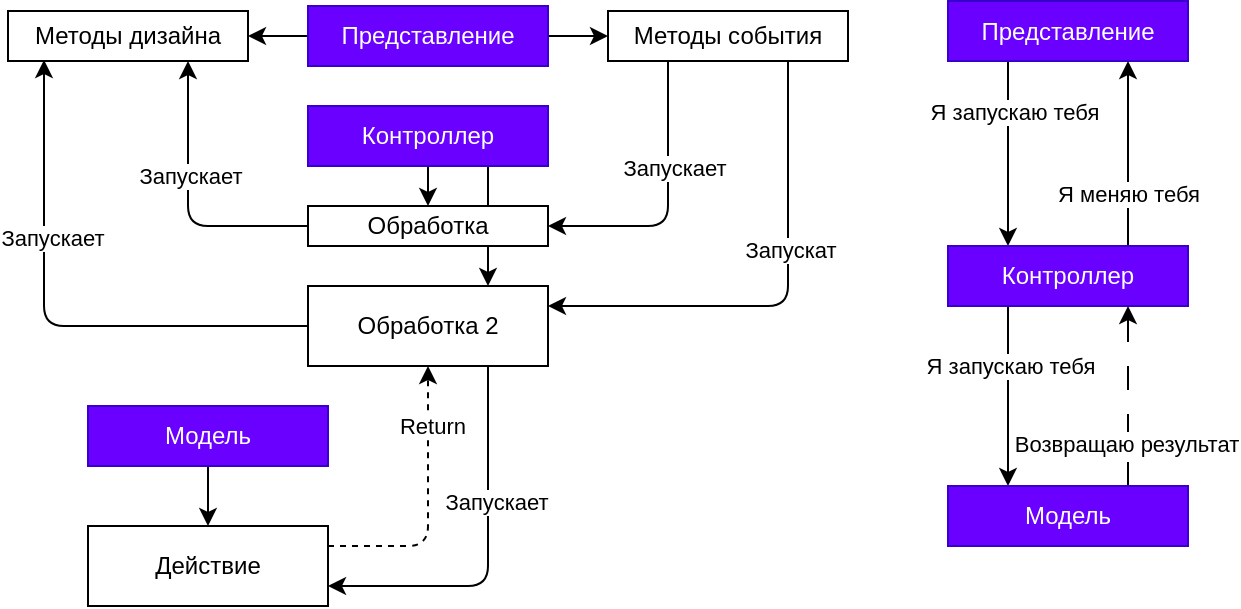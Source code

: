 <mxfile>
    <diagram id="75YUbXsL5mc2Jk2OIYCT" name="MVC">
        <mxGraphModel dx="1157" dy="452" grid="1" gridSize="10" guides="1" tooltips="1" connect="1" arrows="1" fold="1" page="1" pageScale="1" pageWidth="827" pageHeight="1169" math="0" shadow="0">
            <root>
                <mxCell id="0"/>
                <mxCell id="1" parent="0"/>
                <mxCell id="IZWtzUkNPQgP1lSOHkwz-3" value="" style="edgeStyle=none;html=1;" parent="1" source="IZWtzUkNPQgP1lSOHkwz-1" target="IZWtzUkNPQgP1lSOHkwz-2" edge="1">
                    <mxGeometry relative="1" as="geometry"/>
                </mxCell>
                <mxCell id="IZWtzUkNPQgP1lSOHkwz-5" value="" style="edgeStyle=none;html=1;" parent="1" source="IZWtzUkNPQgP1lSOHkwz-1" target="IZWtzUkNPQgP1lSOHkwz-4" edge="1">
                    <mxGeometry relative="1" as="geometry"/>
                </mxCell>
                <mxCell id="IZWtzUkNPQgP1lSOHkwz-1" value="Представление" style="whiteSpace=wrap;html=1;fillColor=#6a00ff;fontColor=#ffffff;strokeColor=#3700CC;" parent="1" vertex="1">
                    <mxGeometry x="270" y="110" width="120" height="30" as="geometry"/>
                </mxCell>
                <mxCell id="IZWtzUkNPQgP1lSOHkwz-10" style="edgeStyle=orthogonalEdgeStyle;html=1;exitX=0.25;exitY=1;exitDx=0;exitDy=0;entryX=1;entryY=0.5;entryDx=0;entryDy=0;" parent="1" source="IZWtzUkNPQgP1lSOHkwz-2" target="IZWtzUkNPQgP1lSOHkwz-8" edge="1">
                    <mxGeometry relative="1" as="geometry"/>
                </mxCell>
                <mxCell id="IZWtzUkNPQgP1lSOHkwz-11" value="Запускает" style="edgeLabel;html=1;align=center;verticalAlign=middle;resizable=0;points=[];" parent="IZWtzUkNPQgP1lSOHkwz-10" vertex="1" connectable="0">
                    <mxGeometry x="-0.261" y="3" relative="1" as="geometry">
                        <mxPoint y="1" as="offset"/>
                    </mxGeometry>
                </mxCell>
                <mxCell id="IZWtzUkNPQgP1lSOHkwz-15" style="edgeStyle=orthogonalEdgeStyle;html=1;exitX=0.75;exitY=1;exitDx=0;exitDy=0;entryX=1;entryY=0.25;entryDx=0;entryDy=0;" parent="1" source="IZWtzUkNPQgP1lSOHkwz-2" target="IZWtzUkNPQgP1lSOHkwz-14" edge="1">
                    <mxGeometry relative="1" as="geometry"/>
                </mxCell>
                <mxCell id="IZWtzUkNPQgP1lSOHkwz-16" value="Запускат" style="edgeLabel;html=1;align=center;verticalAlign=middle;resizable=0;points=[];" parent="IZWtzUkNPQgP1lSOHkwz-15" vertex="1" connectable="0">
                    <mxGeometry x="-0.221" y="1" relative="1" as="geometry">
                        <mxPoint as="offset"/>
                    </mxGeometry>
                </mxCell>
                <mxCell id="IZWtzUkNPQgP1lSOHkwz-2" value="Методы события" style="whiteSpace=wrap;html=1;" parent="1" vertex="1">
                    <mxGeometry x="420" y="112.5" width="120" height="25" as="geometry"/>
                </mxCell>
                <mxCell id="IZWtzUkNPQgP1lSOHkwz-4" value="Методы дизайна" style="whiteSpace=wrap;html=1;" parent="1" vertex="1">
                    <mxGeometry x="120" y="112.5" width="120" height="25" as="geometry"/>
                </mxCell>
                <mxCell id="IZWtzUkNPQgP1lSOHkwz-9" value="" style="edgeStyle=none;html=1;" parent="1" source="IZWtzUkNPQgP1lSOHkwz-7" target="IZWtzUkNPQgP1lSOHkwz-8" edge="1">
                    <mxGeometry relative="1" as="geometry"/>
                </mxCell>
                <mxCell id="IZWtzUkNPQgP1lSOHkwz-26" style="edgeStyle=orthogonalEdgeStyle;html=1;exitX=0.75;exitY=1;exitDx=0;exitDy=0;entryX=0.75;entryY=0;entryDx=0;entryDy=0;" parent="1" source="IZWtzUkNPQgP1lSOHkwz-7" target="IZWtzUkNPQgP1lSOHkwz-14" edge="1">
                    <mxGeometry relative="1" as="geometry"/>
                </mxCell>
                <mxCell id="IZWtzUkNPQgP1lSOHkwz-7" value="Контроллер" style="whiteSpace=wrap;html=1;fillColor=#6a00ff;fontColor=#ffffff;strokeColor=#3700CC;" parent="1" vertex="1">
                    <mxGeometry x="270" y="160" width="120" height="30" as="geometry"/>
                </mxCell>
                <mxCell id="IZWtzUkNPQgP1lSOHkwz-12" style="edgeStyle=orthogonalEdgeStyle;html=1;exitX=0;exitY=0.5;exitDx=0;exitDy=0;entryX=0.75;entryY=1;entryDx=0;entryDy=0;" parent="1" source="IZWtzUkNPQgP1lSOHkwz-8" target="IZWtzUkNPQgP1lSOHkwz-4" edge="1">
                    <mxGeometry relative="1" as="geometry"/>
                </mxCell>
                <mxCell id="IZWtzUkNPQgP1lSOHkwz-13" value="Запускает" style="edgeLabel;html=1;align=center;verticalAlign=middle;resizable=0;points=[];" parent="IZWtzUkNPQgP1lSOHkwz-12" vertex="1" connectable="0">
                    <mxGeometry x="0.195" y="-1" relative="1" as="geometry">
                        <mxPoint as="offset"/>
                    </mxGeometry>
                </mxCell>
                <mxCell id="IZWtzUkNPQgP1lSOHkwz-8" value="Обработка" style="whiteSpace=wrap;html=1;" parent="1" vertex="1">
                    <mxGeometry x="270" y="210" width="120" height="20" as="geometry"/>
                </mxCell>
                <mxCell id="IZWtzUkNPQgP1lSOHkwz-20" style="edgeStyle=orthogonalEdgeStyle;html=1;exitX=0.75;exitY=1;exitDx=0;exitDy=0;entryX=1;entryY=0.75;entryDx=0;entryDy=0;" parent="1" source="IZWtzUkNPQgP1lSOHkwz-14" target="IZWtzUkNPQgP1lSOHkwz-18" edge="1">
                    <mxGeometry relative="1" as="geometry">
                        <Array as="points">
                            <mxPoint x="360" y="400"/>
                        </Array>
                    </mxGeometry>
                </mxCell>
                <mxCell id="IZWtzUkNPQgP1lSOHkwz-21" value="Запускает" style="edgeLabel;html=1;align=center;verticalAlign=middle;resizable=0;points=[];" parent="IZWtzUkNPQgP1lSOHkwz-20" vertex="1" connectable="0">
                    <mxGeometry x="-0.282" y="4" relative="1" as="geometry">
                        <mxPoint as="offset"/>
                    </mxGeometry>
                </mxCell>
                <mxCell id="IZWtzUkNPQgP1lSOHkwz-24" style="edgeStyle=orthogonalEdgeStyle;html=1;exitX=0;exitY=0.5;exitDx=0;exitDy=0;entryX=0.15;entryY=0.98;entryDx=0;entryDy=0;entryPerimeter=0;" parent="1" source="IZWtzUkNPQgP1lSOHkwz-14" target="IZWtzUkNPQgP1lSOHkwz-4" edge="1">
                    <mxGeometry relative="1" as="geometry"/>
                </mxCell>
                <mxCell id="IZWtzUkNPQgP1lSOHkwz-25" value="Запускает" style="edgeLabel;html=1;align=center;verticalAlign=middle;resizable=0;points=[];" parent="IZWtzUkNPQgP1lSOHkwz-24" vertex="1" connectable="0">
                    <mxGeometry x="0.328" y="-4" relative="1" as="geometry">
                        <mxPoint as="offset"/>
                    </mxGeometry>
                </mxCell>
                <mxCell id="IZWtzUkNPQgP1lSOHkwz-14" value="Обработка 2" style="whiteSpace=wrap;html=1;" parent="1" vertex="1">
                    <mxGeometry x="270" y="250" width="120" height="40" as="geometry"/>
                </mxCell>
                <mxCell id="IZWtzUkNPQgP1lSOHkwz-19" style="edgeStyle=orthogonalEdgeStyle;html=1;exitX=0.5;exitY=1;exitDx=0;exitDy=0;entryX=0.5;entryY=0;entryDx=0;entryDy=0;" parent="1" source="IZWtzUkNPQgP1lSOHkwz-17" target="IZWtzUkNPQgP1lSOHkwz-18" edge="1">
                    <mxGeometry relative="1" as="geometry"/>
                </mxCell>
                <mxCell id="IZWtzUkNPQgP1lSOHkwz-17" value="Модель" style="whiteSpace=wrap;html=1;fillColor=#6a00ff;fontColor=#ffffff;strokeColor=#3700CC;" parent="1" vertex="1">
                    <mxGeometry x="160" y="310" width="120" height="30" as="geometry"/>
                </mxCell>
                <mxCell id="IZWtzUkNPQgP1lSOHkwz-22" style="edgeStyle=orthogonalEdgeStyle;html=1;exitX=1;exitY=0.25;exitDx=0;exitDy=0;entryX=0.5;entryY=1;entryDx=0;entryDy=0;dashed=1;" parent="1" source="IZWtzUkNPQgP1lSOHkwz-18" target="IZWtzUkNPQgP1lSOHkwz-14" edge="1">
                    <mxGeometry relative="1" as="geometry"/>
                </mxCell>
                <mxCell id="IZWtzUkNPQgP1lSOHkwz-23" value="Return" style="edgeLabel;html=1;align=center;verticalAlign=middle;resizable=0;points=[];" parent="IZWtzUkNPQgP1lSOHkwz-22" vertex="1" connectable="0">
                    <mxGeometry x="0.575" y="-2" relative="1" as="geometry">
                        <mxPoint as="offset"/>
                    </mxGeometry>
                </mxCell>
                <mxCell id="IZWtzUkNPQgP1lSOHkwz-18" value="Действие" style="whiteSpace=wrap;html=1;" parent="1" vertex="1">
                    <mxGeometry x="160" y="370" width="120" height="40" as="geometry"/>
                </mxCell>
                <mxCell id="5" style="edgeStyle=none;html=1;exitX=0.25;exitY=1;exitDx=0;exitDy=0;entryX=0.25;entryY=0;entryDx=0;entryDy=0;" parent="1" source="3" target="4" edge="1">
                    <mxGeometry relative="1" as="geometry"/>
                </mxCell>
                <mxCell id="6" value="Я запускаю тебя" style="edgeLabel;html=1;align=center;verticalAlign=middle;resizable=0;points=[];" parent="5" vertex="1" connectable="0">
                    <mxGeometry x="-0.449" y="3" relative="1" as="geometry">
                        <mxPoint as="offset"/>
                    </mxGeometry>
                </mxCell>
                <mxCell id="3" value="Представление" style="whiteSpace=wrap;html=1;fillColor=#6a00ff;fontColor=#ffffff;strokeColor=#3700CC;" parent="1" vertex="1">
                    <mxGeometry x="590" y="107.5" width="120" height="30" as="geometry"/>
                </mxCell>
                <mxCell id="8" style="edgeStyle=none;html=1;exitX=0.25;exitY=1;exitDx=0;exitDy=0;entryX=0.25;entryY=0;entryDx=0;entryDy=0;" parent="1" source="4" target="7" edge="1">
                    <mxGeometry relative="1" as="geometry"/>
                </mxCell>
                <mxCell id="9" value="Я запускаю тебя" style="edgeLabel;html=1;align=center;verticalAlign=middle;resizable=0;points=[];" parent="8" vertex="1" connectable="0">
                    <mxGeometry x="-0.333" y="1" relative="1" as="geometry">
                        <mxPoint as="offset"/>
                    </mxGeometry>
                </mxCell>
                <mxCell id="12" style="edgeStyle=none;html=1;exitX=0.75;exitY=0;exitDx=0;exitDy=0;entryX=0.75;entryY=1;entryDx=0;entryDy=0;" parent="1" source="4" target="3" edge="1">
                    <mxGeometry relative="1" as="geometry"/>
                </mxCell>
                <mxCell id="13" value="Я меняю тебя" style="edgeLabel;html=1;align=center;verticalAlign=middle;resizable=0;points=[];" parent="12" vertex="1" connectable="0">
                    <mxGeometry x="-0.438" relative="1" as="geometry">
                        <mxPoint as="offset"/>
                    </mxGeometry>
                </mxCell>
                <mxCell id="4" value="Контроллер" style="whiteSpace=wrap;html=1;fillColor=#6a00ff;fontColor=#ffffff;strokeColor=#3700CC;" parent="1" vertex="1">
                    <mxGeometry x="590" y="230" width="120" height="30" as="geometry"/>
                </mxCell>
                <mxCell id="10" style="edgeStyle=none;html=1;exitX=0.75;exitY=0;exitDx=0;exitDy=0;entryX=0.75;entryY=1;entryDx=0;entryDy=0;dashed=1;dashPattern=12 12;" parent="1" source="7" target="4" edge="1">
                    <mxGeometry relative="1" as="geometry"/>
                </mxCell>
                <mxCell id="11" value="Возвращаю результат" style="edgeLabel;html=1;align=center;verticalAlign=middle;resizable=0;points=[];" parent="10" vertex="1" connectable="0">
                    <mxGeometry x="-0.533" y="1" relative="1" as="geometry">
                        <mxPoint as="offset"/>
                    </mxGeometry>
                </mxCell>
                <mxCell id="7" value="Модель" style="whiteSpace=wrap;html=1;fillColor=#6a00ff;fontColor=#ffffff;strokeColor=#3700CC;" parent="1" vertex="1">
                    <mxGeometry x="590" y="350" width="120" height="30" as="geometry"/>
                </mxCell>
            </root>
        </mxGraphModel>
    </diagram>
    <diagram id="ZUhBts7_vZXj8eTFJBCz" name="FMP">
        <mxGraphModel dx="1157" dy="452" grid="1" gridSize="10" guides="1" tooltips="1" connect="1" arrows="1" fold="1" page="1" pageScale="1" pageWidth="827" pageHeight="1169" math="0" shadow="0">
            <root>
                <mxCell id="0"/>
                <mxCell id="1" parent="0"/>
                <mxCell id="JEkAPFWfzYeBYm_YM5cR-1" value="&lt;h1 style=&quot;margin: 0px; padding: 0px; border: 0px; background: rgb(15, 15, 15); word-break: break-word; font-family: Roboto, Arial, sans-serif; font-size: 2rem; line-height: 2.8rem; overflow: hidden; max-height: 5.6rem; -webkit-line-clamp: 2; display: -webkit-box; -webkit-box-orient: vertical; text-overflow: ellipsis; color: rgb(241, 241, 241); text-align: start;&quot; class=&quot;style-scope ytd-watch-metadata&quot;&gt;Factory Method Pattern&lt;/h1&gt;" style="text;html=1;align=center;verticalAlign=middle;resizable=0;points=[];autosize=1;strokeColor=none;fillColor=none;" parent="1" vertex="1">
                    <mxGeometry x="34" y="10" width="380" height="60" as="geometry"/>
                </mxCell>
                <mxCell id="JEkAPFWfzYeBYm_YM5cR-2" value="Interface_Let&lt;br&gt;Препятствие&amp;nbsp;" style="swimlane;fontStyle=0;childLayout=stackLayout;horizontal=1;startSize=40;horizontalStack=0;resizeParent=1;resizeParentMax=0;resizeLast=0;collapsible=1;marginBottom=0;whiteSpace=wrap;html=1;fillColor=#0050ef;fontColor=#ffffff;strokeColor=#001DBC;" parent="1" vertex="1">
                    <mxGeometry x="50" y="80" width="170" height="70" as="geometry">
                        <mxRectangle x="120" y="100" width="120" height="40" as="alternateBounds"/>
                    </mxGeometry>
                </mxCell>
                <mxCell id="JEkAPFWfzYeBYm_YM5cR-3" value="update_position" style="text;strokeColor=none;fillColor=none;align=left;verticalAlign=middle;spacingLeft=4;spacingRight=4;overflow=hidden;points=[[0,0.5],[1,0.5]];portConstraint=eastwest;rotatable=0;whiteSpace=wrap;html=1;" parent="JEkAPFWfzYeBYm_YM5cR-2" vertex="1">
                    <mxGeometry y="40" width="170" height="30" as="geometry"/>
                </mxCell>
                <mxCell id="JEkAPFWfzYeBYm_YM5cR-12" value="Метеорит(Interface_Let)" style="swimlane;fontStyle=0;childLayout=stackLayout;horizontal=1;startSize=30;horizontalStack=0;resizeParent=1;resizeParentMax=0;resizeLast=0;collapsible=1;marginBottom=0;whiteSpace=wrap;html=1;fillColor=#008a00;fontColor=#ffffff;strokeColor=#005700;" parent="1" vertex="1">
                    <mxGeometry x="50" y="260" width="170" height="60" as="geometry"/>
                </mxCell>
                <mxCell id="JEkAPFWfzYeBYm_YM5cR-13" value="update_position" style="text;strokeColor=none;fillColor=none;align=left;verticalAlign=middle;spacingLeft=4;spacingRight=4;overflow=hidden;points=[[0,0.5],[1,0.5]];portConstraint=eastwest;rotatable=0;whiteSpace=wrap;html=1;" parent="JEkAPFWfzYeBYm_YM5cR-12" vertex="1">
                    <mxGeometry y="30" width="170" height="30" as="geometry"/>
                </mxCell>
                <mxCell id="JEkAPFWfzYeBYm_YM5cR-6" value="Комета(Interface_Let)" style="swimlane;fontStyle=0;childLayout=stackLayout;horizontal=1;startSize=30;horizontalStack=0;resizeParent=1;resizeParentMax=0;resizeLast=0;collapsible=1;marginBottom=0;whiteSpace=wrap;html=1;fillColor=#008a00;fontColor=#ffffff;strokeColor=#005700;" parent="1" vertex="1">
                    <mxGeometry x="50" y="180" width="170" height="60" as="geometry"/>
                </mxCell>
                <mxCell id="JEkAPFWfzYeBYm_YM5cR-7" value="update_position" style="text;strokeColor=none;fillColor=none;align=left;verticalAlign=middle;spacingLeft=4;spacingRight=4;overflow=hidden;points=[[0,0.5],[1,0.5]];portConstraint=eastwest;rotatable=0;whiteSpace=wrap;html=1;" parent="JEkAPFWfzYeBYm_YM5cR-6" vertex="1">
                    <mxGeometry y="30" width="170" height="30" as="geometry"/>
                </mxCell>
                <mxCell id="JEkAPFWfzYeBYm_YM5cR-16" value="Interface_factory&lt;br&gt;Создание препятствий&amp;nbsp;" style="swimlane;fontStyle=0;childLayout=stackLayout;horizontal=1;startSize=40;horizontalStack=0;resizeParent=1;resizeParentMax=0;resizeLast=0;collapsible=1;marginBottom=0;whiteSpace=wrap;html=1;fillColor=#0050ef;fontColor=#ffffff;strokeColor=#001DBC;" parent="1" vertex="1">
                    <mxGeometry x="240" y="80" width="210" height="70" as="geometry">
                        <mxRectangle x="120" y="100" width="120" height="40" as="alternateBounds"/>
                    </mxGeometry>
                </mxCell>
                <mxCell id="JEkAPFWfzYeBYm_YM5cR-17" value="get_let()" style="text;strokeColor=none;fillColor=none;align=left;verticalAlign=middle;spacingLeft=4;spacingRight=4;overflow=hidden;points=[[0,0.5],[1,0.5]];portConstraint=eastwest;rotatable=0;whiteSpace=wrap;html=1;" parent="JEkAPFWfzYeBYm_YM5cR-16" vertex="1">
                    <mxGeometry y="40" width="210" height="30" as="geometry"/>
                </mxCell>
                <mxCell id="JEkAPFWfzYeBYm_YM5cR-18" value="Комета (Interface_factory)" style="swimlane;fontStyle=0;childLayout=stackLayout;horizontal=1;startSize=30;horizontalStack=0;resizeParent=1;resizeParentMax=0;resizeLast=0;collapsible=1;marginBottom=0;whiteSpace=wrap;html=1;fillColor=#008a00;fontColor=#ffffff;strokeColor=#005700;" parent="1" vertex="1">
                    <mxGeometry x="240" y="170" width="210" height="60" as="geometry"/>
                </mxCell>
                <mxCell id="JEkAPFWfzYeBYm_YM5cR-19" value="get_let() -&amp;gt;&amp;nbsp;&lt;span style=&quot;color: rgb(255, 255, 255); text-align: center;&quot;&gt;Interface_Let&lt;/span&gt;" style="text;strokeColor=none;fillColor=none;align=left;verticalAlign=middle;spacingLeft=4;spacingRight=4;overflow=hidden;points=[[0,0.5],[1,0.5]];portConstraint=eastwest;rotatable=0;whiteSpace=wrap;html=1;" parent="JEkAPFWfzYeBYm_YM5cR-18" vertex="1">
                    <mxGeometry y="30" width="210" height="30" as="geometry"/>
                </mxCell>
                <mxCell id="JEkAPFWfzYeBYm_YM5cR-20" value="Метеорит (Interface_factory)" style="swimlane;fontStyle=0;childLayout=stackLayout;horizontal=1;startSize=30;horizontalStack=0;resizeParent=1;resizeParentMax=0;resizeLast=0;collapsible=1;marginBottom=0;whiteSpace=wrap;html=1;fillColor=#008a00;fontColor=#ffffff;strokeColor=#005700;" parent="1" vertex="1">
                    <mxGeometry x="240" y="250" width="210" height="60" as="geometry"/>
                </mxCell>
                <mxCell id="JEkAPFWfzYeBYm_YM5cR-21" value="get_let()&amp;nbsp;-&amp;gt;&amp;nbsp;&lt;span style=&quot;color: rgb(255, 255, 255); text-align: center;&quot;&gt;Interface_Let&lt;/span&gt;" style="text;strokeColor=none;fillColor=none;align=left;verticalAlign=middle;spacingLeft=4;spacingRight=4;overflow=hidden;points=[[0,0.5],[1,0.5]];portConstraint=eastwest;rotatable=0;whiteSpace=wrap;html=1;" parent="JEkAPFWfzYeBYm_YM5cR-20" vertex="1">
                    <mxGeometry y="30" width="210" height="30" as="geometry"/>
                </mxCell>
                <mxCell id="JEkAPFWfzYeBYm_YM5cR-22" value="Группа (Interface_factory)" style="swimlane;fontStyle=0;childLayout=stackLayout;horizontal=1;startSize=30;horizontalStack=0;resizeParent=1;resizeParentMax=0;resizeLast=0;collapsible=1;marginBottom=0;whiteSpace=wrap;html=1;fillColor=#008a00;fontColor=#ffffff;strokeColor=#005700;" parent="1" vertex="1">
                    <mxGeometry x="240" y="330" width="210" height="60" as="geometry">
                        <mxRectangle x="270" y="340" width="180" height="30" as="alternateBounds"/>
                    </mxGeometry>
                </mxCell>
                <mxCell id="JEkAPFWfzYeBYm_YM5cR-23" value="get_let()&amp;nbsp;&amp;nbsp;-&amp;gt;&amp;nbsp;&lt;span style=&quot;color: rgb(255, 255, 255); text-align: center;&quot;&gt;Interface_Let&lt;/span&gt;" style="text;strokeColor=none;fillColor=none;align=left;verticalAlign=middle;spacingLeft=4;spacingRight=4;overflow=hidden;points=[[0,0.5],[1,0.5]];portConstraint=eastwest;rotatable=0;whiteSpace=wrap;html=1;" parent="JEkAPFWfzYeBYm_YM5cR-22" vertex="1">
                    <mxGeometry y="30" width="210" height="30" as="geometry"/>
                </mxCell>
                <mxCell id="JEkAPFWfzYeBYm_YM5cR-26" value="Игра" style="swimlane;fontStyle=0;childLayout=stackLayout;horizontal=1;startSize=30;horizontalStack=0;resizeParent=1;resizeParentMax=0;resizeLast=0;collapsible=1;marginBottom=0;whiteSpace=wrap;html=1;fillColor=#a20025;fontColor=#ffffff;strokeColor=#6F0000;" parent="1" vertex="1">
                    <mxGeometry x="40" y="420" width="496" height="120" as="geometry"/>
                </mxCell>
                <mxCell id="JEkAPFWfzYeBYm_YM5cR-27" value="Ситуация 1: Используй&amp;nbsp;&lt;span style=&quot;color: rgb(255, 255, 255); text-align: center;&quot;&gt;Комета (Interface_factory) + передай параметры если нужно&lt;/span&gt;" style="text;strokeColor=none;fillColor=none;align=left;verticalAlign=middle;spacingLeft=4;spacingRight=4;overflow=hidden;points=[[0,0.5],[1,0.5]];portConstraint=eastwest;rotatable=0;whiteSpace=wrap;html=1;" parent="JEkAPFWfzYeBYm_YM5cR-26" vertex="1">
                    <mxGeometry y="30" width="496" height="30" as="geometry"/>
                </mxCell>
                <mxCell id="JEkAPFWfzYeBYm_YM5cR-28" value="Ситуация 2: Используй&amp;nbsp;&lt;span style=&quot;color: rgb(255, 255, 255); text-align: center;&quot;&gt;Метеорит (Interface_factory)&amp;nbsp;&lt;/span&gt;&lt;span style=&quot;color: rgb(255, 255, 255); text-align: center;&quot;&gt;&amp;nbsp;+ передай параметры если нужно&lt;/span&gt;" style="text;strokeColor=none;fillColor=none;align=left;verticalAlign=middle;spacingLeft=4;spacingRight=4;overflow=hidden;points=[[0,0.5],[1,0.5]];portConstraint=eastwest;rotatable=0;whiteSpace=wrap;html=1;" parent="JEkAPFWfzYeBYm_YM5cR-26" vertex="1">
                    <mxGeometry y="60" width="496" height="30" as="geometry"/>
                </mxCell>
                <mxCell id="JEkAPFWfzYeBYm_YM5cR-29" value="Ситуация 3: Используй&amp;nbsp;&lt;span style=&quot;color: rgb(255, 255, 255); text-align: center;&quot;&gt;Группа (Interface_factory)&amp;nbsp;&lt;/span&gt;&lt;span style=&quot;color: rgb(255, 255, 255); text-align: center;&quot;&gt;&amp;nbsp;+ передай параметры если нужно&lt;/span&gt;" style="text;strokeColor=none;fillColor=none;align=left;verticalAlign=middle;spacingLeft=4;spacingRight=4;overflow=hidden;points=[[0,0.5],[1,0.5]];portConstraint=eastwest;rotatable=0;whiteSpace=wrap;html=1;" parent="JEkAPFWfzYeBYm_YM5cR-26" vertex="1">
                    <mxGeometry y="90" width="496" height="30" as="geometry"/>
                </mxCell>
            </root>
        </mxGraphModel>
    </diagram>
    <diagram id="Ck6wgZ8sa3TUJLN0HCru" name="AF">
        <mxGraphModel dx="1157" dy="452" grid="1" gridSize="10" guides="1" tooltips="1" connect="1" arrows="1" fold="1" page="1" pageScale="1" pageWidth="827" pageHeight="1169" math="0" shadow="0">
            <root>
                <mxCell id="0"/>
                <mxCell id="1" parent="0"/>
                <mxCell id="Ok3KLWYn0wW_cghnasx7-6" value="" style="edgeStyle=none;html=1;exitX=0.25;exitY=1;exitDx=0;exitDy=0;entryX=0.25;entryY=0;entryDx=0;entryDy=0;" parent="1" source="Ok3KLWYn0wW_cghnasx7-1" target="Ok3KLWYn0wW_cghnasx7-5" edge="1">
                    <mxGeometry relative="1" as="geometry"/>
                </mxCell>
                <mxCell id="Ok3KLWYn0wW_cghnasx7-9" style="edgeStyle=none;html=1;exitX=0.5;exitY=1;exitDx=0;exitDy=0;" parent="1" source="Ok3KLWYn0wW_cghnasx7-1" target="Ok3KLWYn0wW_cghnasx7-7" edge="1">
                    <mxGeometry relative="1" as="geometry"/>
                </mxCell>
                <mxCell id="Ok3KLWYn0wW_cghnasx7-10" style="edgeStyle=none;html=1;exitX=0.75;exitY=1;exitDx=0;exitDy=0;entryX=0.75;entryY=0;entryDx=0;entryDy=0;" parent="1" source="Ok3KLWYn0wW_cghnasx7-1" target="Ok3KLWYn0wW_cghnasx7-8" edge="1">
                    <mxGeometry relative="1" as="geometry"/>
                </mxCell>
                <mxCell id="Ok3KLWYn0wW_cghnasx7-1" value="Интерфейс&amp;nbsp;&lt;br&gt;Шапка" style="whiteSpace=wrap;html=1;fillColor=#0050ef;fontColor=#ffffff;strokeColor=#001DBC;" parent="1" vertex="1">
                    <mxGeometry x="50" y="60" width="120" height="40" as="geometry"/>
                </mxCell>
                <mxCell id="Ok3KLWYn0wW_cghnasx7-17" style="edgeStyle=none;html=1;exitX=0.25;exitY=1;exitDx=0;exitDy=0;entryX=0.25;entryY=0;entryDx=0;entryDy=0;" parent="1" source="Ok3KLWYn0wW_cghnasx7-2" target="Ok3KLWYn0wW_cghnasx7-11" edge="1">
                    <mxGeometry relative="1" as="geometry"/>
                </mxCell>
                <mxCell id="Ok3KLWYn0wW_cghnasx7-18" style="edgeStyle=none;html=1;exitX=0.5;exitY=1;exitDx=0;exitDy=0;entryX=0.5;entryY=0;entryDx=0;entryDy=0;" parent="1" source="Ok3KLWYn0wW_cghnasx7-2" target="Ok3KLWYn0wW_cghnasx7-12" edge="1">
                    <mxGeometry relative="1" as="geometry"/>
                </mxCell>
                <mxCell id="Ok3KLWYn0wW_cghnasx7-19" style="edgeStyle=none;html=1;exitX=0.75;exitY=1;exitDx=0;exitDy=0;entryX=0.75;entryY=0;entryDx=0;entryDy=0;" parent="1" source="Ok3KLWYn0wW_cghnasx7-2" target="Ok3KLWYn0wW_cghnasx7-13" edge="1">
                    <mxGeometry relative="1" as="geometry"/>
                </mxCell>
                <mxCell id="Ok3KLWYn0wW_cghnasx7-2" value="Интерфейс&amp;nbsp;&lt;br&gt;Поле" style="whiteSpace=wrap;html=1;fillColor=#0050ef;fontColor=#ffffff;strokeColor=#001DBC;" parent="1" vertex="1">
                    <mxGeometry x="180" y="60" width="120" height="40" as="geometry"/>
                </mxCell>
                <mxCell id="Ok3KLWYn0wW_cghnasx7-20" style="edgeStyle=none;html=1;exitX=0.25;exitY=1;exitDx=0;exitDy=0;entryX=0.25;entryY=0;entryDx=0;entryDy=0;" parent="1" source="Ok3KLWYn0wW_cghnasx7-3" target="Ok3KLWYn0wW_cghnasx7-14" edge="1">
                    <mxGeometry relative="1" as="geometry"/>
                </mxCell>
                <mxCell id="Ok3KLWYn0wW_cghnasx7-21" style="edgeStyle=none;html=1;exitX=0.5;exitY=1;exitDx=0;exitDy=0;entryX=0.5;entryY=0;entryDx=0;entryDy=0;" parent="1" source="Ok3KLWYn0wW_cghnasx7-3" target="Ok3KLWYn0wW_cghnasx7-15" edge="1">
                    <mxGeometry relative="1" as="geometry"/>
                </mxCell>
                <mxCell id="Ok3KLWYn0wW_cghnasx7-22" style="edgeStyle=none;html=1;exitX=0.75;exitY=1;exitDx=0;exitDy=0;entryX=0.75;entryY=0;entryDx=0;entryDy=0;" parent="1" source="Ok3KLWYn0wW_cghnasx7-3" target="Ok3KLWYn0wW_cghnasx7-16" edge="1">
                    <mxGeometry relative="1" as="geometry"/>
                </mxCell>
                <mxCell id="Ok3KLWYn0wW_cghnasx7-3" value="Интерфейс&amp;nbsp;&lt;br&gt;Подвал" style="whiteSpace=wrap;html=1;fillColor=#0050ef;fontColor=#ffffff;strokeColor=#001DBC;" parent="1" vertex="1">
                    <mxGeometry x="310" y="60" width="120" height="40" as="geometry"/>
                </mxCell>
                <mxCell id="Ok3KLWYn0wW_cghnasx7-4" value="Интерфейс&amp;nbsp;&lt;br&gt;..." style="whiteSpace=wrap;html=1;fillColor=#0050ef;fontColor=#ffffff;strokeColor=#001DBC;" parent="1" vertex="1">
                    <mxGeometry x="440" y="60" width="120" height="40" as="geometry"/>
                </mxCell>
                <mxCell id="Ok3KLWYn0wW_cghnasx7-5" value="Реализация&lt;br&gt;Стандарт" style="whiteSpace=wrap;html=1;fillColor=#008a00;fontColor=#ffffff;strokeColor=#005700;" parent="1" vertex="1">
                    <mxGeometry x="50" y="140" width="120" height="40" as="geometry"/>
                </mxCell>
                <mxCell id="Ok3KLWYn0wW_cghnasx7-7" value="Реализация&lt;br&gt;Опасная" style="whiteSpace=wrap;html=1;fillColor=#008a00;fontColor=#ffffff;strokeColor=#005700;" parent="1" vertex="1">
                    <mxGeometry x="50" y="190" width="120" height="40" as="geometry"/>
                </mxCell>
                <mxCell id="Ok3KLWYn0wW_cghnasx7-8" value="Реализация&lt;br&gt;Скорость" style="whiteSpace=wrap;html=1;fillColor=#008a00;fontColor=#ffffff;strokeColor=#005700;" parent="1" vertex="1">
                    <mxGeometry x="50" y="240" width="120" height="40" as="geometry"/>
                </mxCell>
                <mxCell id="Ok3KLWYn0wW_cghnasx7-11" value="Реализация&lt;br&gt;Стандарт" style="whiteSpace=wrap;html=1;fillColor=#008a00;fontColor=#ffffff;strokeColor=#005700;" parent="1" vertex="1">
                    <mxGeometry x="180" y="140" width="120" height="40" as="geometry"/>
                </mxCell>
                <mxCell id="Ok3KLWYn0wW_cghnasx7-12" value="Реализация&lt;br&gt;Опасная" style="whiteSpace=wrap;html=1;fillColor=#008a00;fontColor=#ffffff;strokeColor=#005700;" parent="1" vertex="1">
                    <mxGeometry x="180" y="190" width="120" height="40" as="geometry"/>
                </mxCell>
                <mxCell id="Ok3KLWYn0wW_cghnasx7-13" value="Реализация&lt;br&gt;Скорость" style="whiteSpace=wrap;html=1;fillColor=#008a00;fontColor=#ffffff;strokeColor=#005700;" parent="1" vertex="1">
                    <mxGeometry x="180" y="240" width="120" height="40" as="geometry"/>
                </mxCell>
                <mxCell id="Ok3KLWYn0wW_cghnasx7-14" value="Реализация&lt;br&gt;Стандарт" style="whiteSpace=wrap;html=1;fillColor=#008a00;fontColor=#ffffff;strokeColor=#005700;" parent="1" vertex="1">
                    <mxGeometry x="310" y="140" width="120" height="40" as="geometry"/>
                </mxCell>
                <mxCell id="Ok3KLWYn0wW_cghnasx7-15" value="Реализация&lt;br&gt;Опасная" style="whiteSpace=wrap;html=1;fillColor=#008a00;fontColor=#ffffff;strokeColor=#005700;" parent="1" vertex="1">
                    <mxGeometry x="310" y="190" width="120" height="40" as="geometry"/>
                </mxCell>
                <mxCell id="Ok3KLWYn0wW_cghnasx7-16" value="Реализация&lt;br&gt;Скорость" style="whiteSpace=wrap;html=1;fillColor=#008a00;fontColor=#ffffff;strokeColor=#005700;" parent="1" vertex="1">
                    <mxGeometry x="310" y="240" width="120" height="40" as="geometry"/>
                </mxCell>
                <mxCell id="46j7Y5H0_8Ai-0b9ObI3-5" style="edgeStyle=none;html=1;exitX=0.25;exitY=1;exitDx=0;exitDy=0;entryX=0.25;entryY=0;entryDx=0;entryDy=0;" parent="1" source="46j7Y5H0_8Ai-0b9ObI3-1" target="46j7Y5H0_8Ai-0b9ObI3-2" edge="1">
                    <mxGeometry relative="1" as="geometry"/>
                </mxCell>
                <mxCell id="46j7Y5H0_8Ai-0b9ObI3-6" style="edgeStyle=none;html=1;exitX=0.5;exitY=1;exitDx=0;exitDy=0;entryX=0.5;entryY=0;entryDx=0;entryDy=0;" parent="1" source="46j7Y5H0_8Ai-0b9ObI3-1" target="46j7Y5H0_8Ai-0b9ObI3-3" edge="1">
                    <mxGeometry relative="1" as="geometry"/>
                </mxCell>
                <mxCell id="46j7Y5H0_8Ai-0b9ObI3-7" style="edgeStyle=none;html=1;exitX=0.75;exitY=1;exitDx=0;exitDy=0;entryX=0.75;entryY=0;entryDx=0;entryDy=0;" parent="1" source="46j7Y5H0_8Ai-0b9ObI3-1" target="46j7Y5H0_8Ai-0b9ObI3-4" edge="1">
                    <mxGeometry relative="1" as="geometry"/>
                </mxCell>
                <mxCell id="46j7Y5H0_8Ai-0b9ObI3-9" value="" style="edgeStyle=none;html=1;" parent="1" source="46j7Y5H0_8Ai-0b9ObI3-1" target="46j7Y5H0_8Ai-0b9ObI3-8" edge="1">
                    <mxGeometry relative="1" as="geometry"/>
                </mxCell>
                <mxCell id="46j7Y5H0_8Ai-0b9ObI3-1" value="Интерфейс&amp;nbsp;&lt;br&gt;Фабрики" style="whiteSpace=wrap;html=1;fillColor=#0050ef;fontColor=#ffffff;strokeColor=#001DBC;" parent="1" vertex="1">
                    <mxGeometry x="630" y="60" width="120" height="40" as="geometry"/>
                </mxCell>
                <mxCell id="46j7Y5H0_8Ai-0b9ObI3-11" value="" style="edgeStyle=none;html=1;" parent="1" source="46j7Y5H0_8Ai-0b9ObI3-2" target="46j7Y5H0_8Ai-0b9ObI3-10" edge="1">
                    <mxGeometry relative="1" as="geometry"/>
                </mxCell>
                <mxCell id="46j7Y5H0_8Ai-0b9ObI3-2" value="Фабрика&lt;br&gt;Стандартная" style="whiteSpace=wrap;html=1;fillColor=#008a00;fontColor=#ffffff;strokeColor=#005700;" parent="1" vertex="1">
                    <mxGeometry x="630" y="140" width="120" height="40" as="geometry"/>
                </mxCell>
                <mxCell id="46j7Y5H0_8Ai-0b9ObI3-16" style="edgeStyle=none;html=1;exitX=0;exitY=0.5;exitDx=0;exitDy=0;entryX=1;entryY=0.5;entryDx=0;entryDy=0;dashed=1;" parent="1" source="46j7Y5H0_8Ai-0b9ObI3-3" target="46j7Y5H0_8Ai-0b9ObI3-15" edge="1">
                    <mxGeometry relative="1" as="geometry"/>
                </mxCell>
                <mxCell id="46j7Y5H0_8Ai-0b9ObI3-3" value="Фабрика&lt;br&gt;Опасная" style="whiteSpace=wrap;html=1;fillColor=#008a00;fontColor=#ffffff;strokeColor=#005700;" parent="1" vertex="1">
                    <mxGeometry x="630" y="190" width="120" height="40" as="geometry"/>
                </mxCell>
                <mxCell id="46j7Y5H0_8Ai-0b9ObI3-21" style="edgeStyle=none;html=1;exitX=0;exitY=0.5;exitDx=0;exitDy=0;entryX=1;entryY=0.5;entryDx=0;entryDy=0;dashed=1;" parent="1" source="46j7Y5H0_8Ai-0b9ObI3-4" target="46j7Y5H0_8Ai-0b9ObI3-20" edge="1">
                    <mxGeometry relative="1" as="geometry"/>
                </mxCell>
                <mxCell id="46j7Y5H0_8Ai-0b9ObI3-4" value="Фабрика&lt;br&gt;Скорость" style="whiteSpace=wrap;html=1;fillColor=#008a00;fontColor=#ffffff;strokeColor=#005700;" parent="1" vertex="1">
                    <mxGeometry x="630" y="240" width="120" height="40" as="geometry"/>
                </mxCell>
                <mxCell id="46j7Y5H0_8Ai-0b9ObI3-8" value="3 метода создания&lt;br&gt;Шапка, Поле, Подв" style="whiteSpace=wrap;html=1;fillColor=#d80073;strokeColor=#A50040;fontColor=#ffffff;" parent="1" vertex="1">
                    <mxGeometry x="630" y="20" width="120" height="30" as="geometry"/>
                </mxCell>
                <mxCell id="46j7Y5H0_8Ai-0b9ObI3-12" style="edgeStyle=none;html=1;exitX=0;exitY=0.25;exitDx=0;exitDy=0;entryX=1;entryY=0.25;entryDx=0;entryDy=0;dashed=1;" parent="1" source="46j7Y5H0_8Ai-0b9ObI3-10" target="Ok3KLWYn0wW_cghnasx7-5" edge="1">
                    <mxGeometry relative="1" as="geometry"/>
                </mxCell>
                <mxCell id="46j7Y5H0_8Ai-0b9ObI3-13" style="edgeStyle=none;html=1;exitX=0;exitY=0.5;exitDx=0;exitDy=0;entryX=1;entryY=0.5;entryDx=0;entryDy=0;dashed=1;" parent="1" source="46j7Y5H0_8Ai-0b9ObI3-10" target="Ok3KLWYn0wW_cghnasx7-11" edge="1">
                    <mxGeometry relative="1" as="geometry"/>
                </mxCell>
                <mxCell id="46j7Y5H0_8Ai-0b9ObI3-14" style="edgeStyle=none;html=1;exitX=0;exitY=0.75;exitDx=0;exitDy=0;entryX=1;entryY=0.75;entryDx=0;entryDy=0;dashed=1;" parent="1" source="46j7Y5H0_8Ai-0b9ObI3-10" target="Ok3KLWYn0wW_cghnasx7-14" edge="1">
                    <mxGeometry relative="1" as="geometry"/>
                </mxCell>
                <mxCell id="46j7Y5H0_8Ai-0b9ObI3-10" value="Реализуем 3 метода, которые возвращют обьекты нужного стиля" style="whiteSpace=wrap;html=1;fillColor=#d80073;strokeColor=#A50040;fontColor=#ffffff;" parent="1" vertex="1">
                    <mxGeometry x="470" y="140" width="140" height="40" as="geometry"/>
                </mxCell>
                <mxCell id="46j7Y5H0_8Ai-0b9ObI3-17" style="edgeStyle=none;html=1;exitX=0;exitY=0.25;exitDx=0;exitDy=0;entryX=1;entryY=0.25;entryDx=0;entryDy=0;dashed=1;" parent="1" source="46j7Y5H0_8Ai-0b9ObI3-15" target="Ok3KLWYn0wW_cghnasx7-7" edge="1">
                    <mxGeometry relative="1" as="geometry"/>
                </mxCell>
                <mxCell id="46j7Y5H0_8Ai-0b9ObI3-18" style="edgeStyle=none;html=1;exitX=0;exitY=0.5;exitDx=0;exitDy=0;entryX=1;entryY=0.5;entryDx=0;entryDy=0;dashed=1;" parent="1" source="46j7Y5H0_8Ai-0b9ObI3-15" target="Ok3KLWYn0wW_cghnasx7-12" edge="1">
                    <mxGeometry relative="1" as="geometry"/>
                </mxCell>
                <mxCell id="46j7Y5H0_8Ai-0b9ObI3-19" style="edgeStyle=none;html=1;exitX=0;exitY=0.75;exitDx=0;exitDy=0;entryX=1;entryY=0.75;entryDx=0;entryDy=0;dashed=1;" parent="1" source="46j7Y5H0_8Ai-0b9ObI3-15" target="Ok3KLWYn0wW_cghnasx7-15" edge="1">
                    <mxGeometry relative="1" as="geometry"/>
                </mxCell>
                <mxCell id="46j7Y5H0_8Ai-0b9ObI3-15" value="Аналогично" style="whiteSpace=wrap;html=1;fillColor=#d80073;strokeColor=#A50040;fontColor=#ffffff;" parent="1" vertex="1">
                    <mxGeometry x="470" y="190" width="140" height="40" as="geometry"/>
                </mxCell>
                <mxCell id="46j7Y5H0_8Ai-0b9ObI3-22" style="edgeStyle=none;html=1;exitX=0;exitY=0.25;exitDx=0;exitDy=0;entryX=1;entryY=0.25;entryDx=0;entryDy=0;dashed=1;" parent="1" source="46j7Y5H0_8Ai-0b9ObI3-20" target="Ok3KLWYn0wW_cghnasx7-8" edge="1">
                    <mxGeometry relative="1" as="geometry"/>
                </mxCell>
                <mxCell id="46j7Y5H0_8Ai-0b9ObI3-23" style="edgeStyle=none;html=1;exitX=0;exitY=0.5;exitDx=0;exitDy=0;entryX=1;entryY=0.5;entryDx=0;entryDy=0;dashed=1;" parent="1" source="46j7Y5H0_8Ai-0b9ObI3-20" target="Ok3KLWYn0wW_cghnasx7-13" edge="1">
                    <mxGeometry relative="1" as="geometry"/>
                </mxCell>
                <mxCell id="46j7Y5H0_8Ai-0b9ObI3-24" style="edgeStyle=none;html=1;exitX=0;exitY=0.75;exitDx=0;exitDy=0;entryX=1;entryY=0.75;entryDx=0;entryDy=0;dashed=1;" parent="1" source="46j7Y5H0_8Ai-0b9ObI3-20" target="Ok3KLWYn0wW_cghnasx7-16" edge="1">
                    <mxGeometry relative="1" as="geometry"/>
                </mxCell>
                <mxCell id="46j7Y5H0_8Ai-0b9ObI3-20" value="Аналогично" style="whiteSpace=wrap;html=1;fillColor=#d80073;strokeColor=#A50040;fontColor=#ffffff;" parent="1" vertex="1">
                    <mxGeometry x="470" y="240" width="140" height="40" as="geometry"/>
                </mxCell>
                <mxCell id="46j7Y5H0_8Ai-0b9ObI3-26" value="Создаем одну из трех реализаций фабрики и получачаем 3 метода которые возвращают нужной стилизации&lt;br&gt;Шапку, Поле и Подвал. также можно заменить фабрику и получим стилизацию уже другую" style="text;html=1;align=left;verticalAlign=middle;resizable=0;points=[];autosize=1;strokeColor=none;fillColor=none;" parent="1" vertex="1">
                    <mxGeometry x="50" y="310" width="630" height="40" as="geometry"/>
                </mxCell>
            </root>
        </mxGraphModel>
    </diagram>
    <diagram id="ZzLOle_TVG6vaeGQ8luk" name="Page-4">
        <mxGraphModel dx="1157" dy="452" grid="1" gridSize="10" guides="1" tooltips="1" connect="1" arrows="1" fold="1" page="1" pageScale="1" pageWidth="827" pageHeight="1169" math="0" shadow="0">
            <root>
                <mxCell id="0"/>
                <mxCell id="1" parent="0"/>
                <mxCell id="19U5fDOX3Bct6O-Z0A1e-1" value="Friends" style="shape=table;startSize=30;container=1;collapsible=0;childLayout=tableLayout;fontStyle=1;align=center;" vertex="1" parent="1">
                    <mxGeometry x="34" y="150" width="380" height="100" as="geometry"/>
                </mxCell>
                <mxCell id="19U5fDOX3Bct6O-Z0A1e-2" value="" style="shape=tableRow;horizontal=0;startSize=0;swimlaneHead=0;swimlaneBody=0;top=0;left=0;bottom=0;right=0;collapsible=0;dropTarget=0;fillColor=none;points=[[0,0.5],[1,0.5]];portConstraint=eastwest;" vertex="1" parent="19U5fDOX3Bct6O-Z0A1e-1">
                    <mxGeometry y="30" width="380" height="30" as="geometry"/>
                </mxCell>
                <mxCell id="19U5fDOX3Bct6O-Z0A1e-3" value="id" style="shape=partialRectangle;html=1;whiteSpace=wrap;connectable=0;fillColor=none;top=0;left=0;bottom=0;right=0;overflow=hidden;" vertex="1" parent="19U5fDOX3Bct6O-Z0A1e-2">
                    <mxGeometry width="60" height="30" as="geometry">
                        <mxRectangle width="60" height="30" as="alternateBounds"/>
                    </mxGeometry>
                </mxCell>
                <mxCell id="19U5fDOX3Bct6O-Z0A1e-4" value="date_aadded" style="shape=partialRectangle;html=1;whiteSpace=wrap;connectable=0;fillColor=none;top=0;left=0;bottom=0;right=0;overflow=hidden;" vertex="1" parent="19U5fDOX3Bct6O-Z0A1e-2">
                    <mxGeometry x="60" width="80" height="30" as="geometry">
                        <mxRectangle width="80" height="30" as="alternateBounds"/>
                    </mxGeometry>
                </mxCell>
                <mxCell id="19U5fDOX3Bct6O-Z0A1e-5" value="username" style="shape=partialRectangle;html=1;whiteSpace=wrap;connectable=0;fillColor=none;top=0;left=0;bottom=0;right=0;overflow=hidden;" vertex="1" parent="19U5fDOX3Bct6O-Z0A1e-2">
                    <mxGeometry x="140" width="80" height="30" as="geometry">
                        <mxRectangle width="80" height="30" as="alternateBounds"/>
                    </mxGeometry>
                </mxCell>
                <mxCell id="19U5fDOX3Bct6O-Z0A1e-6" value="nickname" style="shape=partialRectangle;html=1;whiteSpace=wrap;connectable=0;fillColor=none;top=0;left=0;bottom=0;right=0;overflow=hidden;" vertex="1" parent="19U5fDOX3Bct6O-Z0A1e-2">
                    <mxGeometry x="220" width="70" height="30" as="geometry">
                        <mxRectangle width="70" height="30" as="alternateBounds"/>
                    </mxGeometry>
                </mxCell>
                <mxCell id="19U5fDOX3Bct6O-Z0A1e-7" value="publick_key" style="shape=partialRectangle;html=1;whiteSpace=wrap;connectable=0;fillColor=none;top=0;left=0;bottom=0;right=0;overflow=hidden;" vertex="1" parent="19U5fDOX3Bct6O-Z0A1e-2">
                    <mxGeometry x="290" width="90" height="30" as="geometry">
                        <mxRectangle width="90" height="30" as="alternateBounds"/>
                    </mxGeometry>
                </mxCell>
                <mxCell id="19U5fDOX3Bct6O-Z0A1e-8" value="" style="shape=tableRow;horizontal=0;startSize=0;swimlaneHead=0;swimlaneBody=0;top=0;left=0;bottom=0;right=0;collapsible=0;dropTarget=0;fillColor=none;points=[[0,0.5],[1,0.5]];portConstraint=eastwest;" vertex="1" parent="19U5fDOX3Bct6O-Z0A1e-1">
                    <mxGeometry y="60" width="380" height="20" as="geometry"/>
                </mxCell>
                <mxCell id="19U5fDOX3Bct6O-Z0A1e-9" value="1" style="shape=partialRectangle;html=1;whiteSpace=wrap;connectable=0;fillColor=none;top=0;left=0;bottom=0;right=0;overflow=hidden;" vertex="1" parent="19U5fDOX3Bct6O-Z0A1e-8">
                    <mxGeometry width="60" height="20" as="geometry">
                        <mxRectangle width="60" height="20" as="alternateBounds"/>
                    </mxGeometry>
                </mxCell>
                <mxCell id="19U5fDOX3Bct6O-Z0A1e-10" value="" style="shape=partialRectangle;html=1;whiteSpace=wrap;connectable=0;fillColor=none;top=0;left=0;bottom=0;right=0;overflow=hidden;" vertex="1" parent="19U5fDOX3Bct6O-Z0A1e-8">
                    <mxGeometry x="60" width="80" height="20" as="geometry">
                        <mxRectangle width="80" height="20" as="alternateBounds"/>
                    </mxGeometry>
                </mxCell>
                <mxCell id="19U5fDOX3Bct6O-Z0A1e-11" value="" style="shape=partialRectangle;html=1;whiteSpace=wrap;connectable=0;fillColor=none;top=0;left=0;bottom=0;right=0;overflow=hidden;" vertex="1" parent="19U5fDOX3Bct6O-Z0A1e-8">
                    <mxGeometry x="140" width="80" height="20" as="geometry">
                        <mxRectangle width="80" height="20" as="alternateBounds"/>
                    </mxGeometry>
                </mxCell>
                <mxCell id="19U5fDOX3Bct6O-Z0A1e-12" style="shape=partialRectangle;html=1;whiteSpace=wrap;connectable=0;fillColor=none;top=0;left=0;bottom=0;right=0;overflow=hidden;" vertex="1" parent="19U5fDOX3Bct6O-Z0A1e-8">
                    <mxGeometry x="220" width="70" height="20" as="geometry">
                        <mxRectangle width="70" height="20" as="alternateBounds"/>
                    </mxGeometry>
                </mxCell>
                <mxCell id="19U5fDOX3Bct6O-Z0A1e-13" style="shape=partialRectangle;html=1;whiteSpace=wrap;connectable=0;fillColor=none;top=0;left=0;bottom=0;right=0;overflow=hidden;" vertex="1" parent="19U5fDOX3Bct6O-Z0A1e-8">
                    <mxGeometry x="290" width="90" height="20" as="geometry">
                        <mxRectangle width="90" height="20" as="alternateBounds"/>
                    </mxGeometry>
                </mxCell>
                <mxCell id="19U5fDOX3Bct6O-Z0A1e-14" value="" style="shape=tableRow;horizontal=0;startSize=0;swimlaneHead=0;swimlaneBody=0;top=0;left=0;bottom=0;right=0;collapsible=0;dropTarget=0;fillColor=none;points=[[0,0.5],[1,0.5]];portConstraint=eastwest;" vertex="1" parent="19U5fDOX3Bct6O-Z0A1e-1">
                    <mxGeometry y="80" width="380" height="20" as="geometry"/>
                </mxCell>
                <mxCell id="19U5fDOX3Bct6O-Z0A1e-15" value="2" style="shape=partialRectangle;html=1;whiteSpace=wrap;connectable=0;fillColor=none;top=0;left=0;bottom=0;right=0;overflow=hidden;" vertex="1" parent="19U5fDOX3Bct6O-Z0A1e-14">
                    <mxGeometry width="60" height="20" as="geometry">
                        <mxRectangle width="60" height="20" as="alternateBounds"/>
                    </mxGeometry>
                </mxCell>
                <mxCell id="19U5fDOX3Bct6O-Z0A1e-16" value="" style="shape=partialRectangle;html=1;whiteSpace=wrap;connectable=0;fillColor=none;top=0;left=0;bottom=0;right=0;overflow=hidden;" vertex="1" parent="19U5fDOX3Bct6O-Z0A1e-14">
                    <mxGeometry x="60" width="80" height="20" as="geometry">
                        <mxRectangle width="80" height="20" as="alternateBounds"/>
                    </mxGeometry>
                </mxCell>
                <mxCell id="19U5fDOX3Bct6O-Z0A1e-17" value="" style="shape=partialRectangle;html=1;whiteSpace=wrap;connectable=0;fillColor=none;top=0;left=0;bottom=0;right=0;overflow=hidden;" vertex="1" parent="19U5fDOX3Bct6O-Z0A1e-14">
                    <mxGeometry x="140" width="80" height="20" as="geometry">
                        <mxRectangle width="80" height="20" as="alternateBounds"/>
                    </mxGeometry>
                </mxCell>
                <mxCell id="19U5fDOX3Bct6O-Z0A1e-18" style="shape=partialRectangle;html=1;whiteSpace=wrap;connectable=0;fillColor=none;top=0;left=0;bottom=0;right=0;overflow=hidden;" vertex="1" parent="19U5fDOX3Bct6O-Z0A1e-14">
                    <mxGeometry x="220" width="70" height="20" as="geometry">
                        <mxRectangle width="70" height="20" as="alternateBounds"/>
                    </mxGeometry>
                </mxCell>
                <mxCell id="19U5fDOX3Bct6O-Z0A1e-19" style="shape=partialRectangle;html=1;whiteSpace=wrap;connectable=0;fillColor=none;top=0;left=0;bottom=0;right=0;overflow=hidden;" vertex="1" parent="19U5fDOX3Bct6O-Z0A1e-14">
                    <mxGeometry x="290" width="90" height="20" as="geometry">
                        <mxRectangle width="90" height="20" as="alternateBounds"/>
                    </mxGeometry>
                </mxCell>
            </root>
        </mxGraphModel>
    </diagram>
</mxfile>